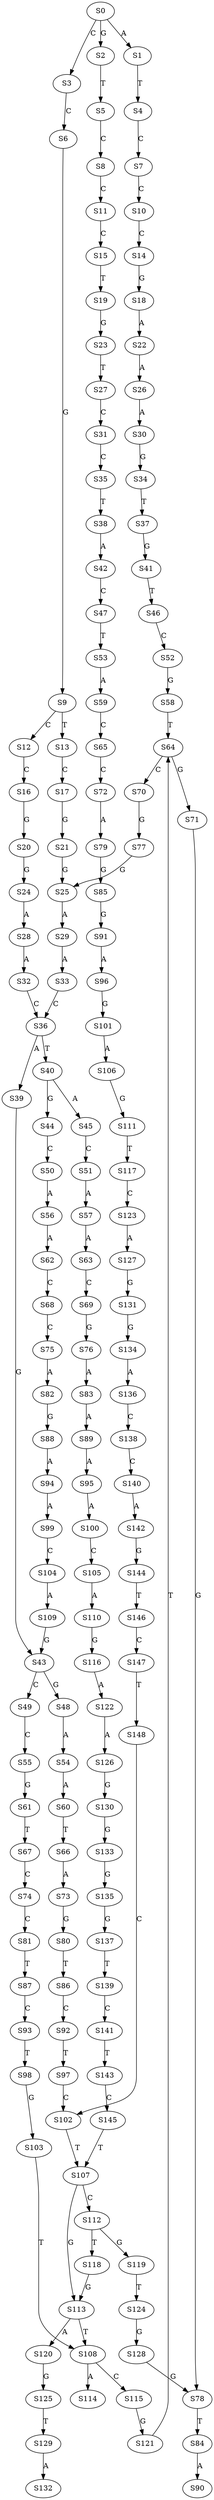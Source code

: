 strict digraph  {
	S0 -> S1 [ label = A ];
	S0 -> S2 [ label = G ];
	S0 -> S3 [ label = C ];
	S1 -> S4 [ label = T ];
	S2 -> S5 [ label = T ];
	S3 -> S6 [ label = C ];
	S4 -> S7 [ label = C ];
	S5 -> S8 [ label = C ];
	S6 -> S9 [ label = G ];
	S7 -> S10 [ label = C ];
	S8 -> S11 [ label = C ];
	S9 -> S12 [ label = C ];
	S9 -> S13 [ label = T ];
	S10 -> S14 [ label = C ];
	S11 -> S15 [ label = C ];
	S12 -> S16 [ label = C ];
	S13 -> S17 [ label = C ];
	S14 -> S18 [ label = G ];
	S15 -> S19 [ label = T ];
	S16 -> S20 [ label = G ];
	S17 -> S21 [ label = G ];
	S18 -> S22 [ label = A ];
	S19 -> S23 [ label = G ];
	S20 -> S24 [ label = G ];
	S21 -> S25 [ label = G ];
	S22 -> S26 [ label = A ];
	S23 -> S27 [ label = T ];
	S24 -> S28 [ label = A ];
	S25 -> S29 [ label = A ];
	S26 -> S30 [ label = A ];
	S27 -> S31 [ label = C ];
	S28 -> S32 [ label = A ];
	S29 -> S33 [ label = A ];
	S30 -> S34 [ label = G ];
	S31 -> S35 [ label = C ];
	S32 -> S36 [ label = C ];
	S33 -> S36 [ label = C ];
	S34 -> S37 [ label = T ];
	S35 -> S38 [ label = T ];
	S36 -> S39 [ label = A ];
	S36 -> S40 [ label = T ];
	S37 -> S41 [ label = G ];
	S38 -> S42 [ label = A ];
	S39 -> S43 [ label = G ];
	S40 -> S44 [ label = G ];
	S40 -> S45 [ label = A ];
	S41 -> S46 [ label = T ];
	S42 -> S47 [ label = C ];
	S43 -> S48 [ label = G ];
	S43 -> S49 [ label = C ];
	S44 -> S50 [ label = C ];
	S45 -> S51 [ label = C ];
	S46 -> S52 [ label = C ];
	S47 -> S53 [ label = T ];
	S48 -> S54 [ label = A ];
	S49 -> S55 [ label = C ];
	S50 -> S56 [ label = A ];
	S51 -> S57 [ label = A ];
	S52 -> S58 [ label = G ];
	S53 -> S59 [ label = A ];
	S54 -> S60 [ label = A ];
	S55 -> S61 [ label = G ];
	S56 -> S62 [ label = A ];
	S57 -> S63 [ label = A ];
	S58 -> S64 [ label = T ];
	S59 -> S65 [ label = C ];
	S60 -> S66 [ label = T ];
	S61 -> S67 [ label = T ];
	S62 -> S68 [ label = C ];
	S63 -> S69 [ label = C ];
	S64 -> S70 [ label = C ];
	S64 -> S71 [ label = G ];
	S65 -> S72 [ label = C ];
	S66 -> S73 [ label = A ];
	S67 -> S74 [ label = C ];
	S68 -> S75 [ label = C ];
	S69 -> S76 [ label = G ];
	S70 -> S77 [ label = G ];
	S71 -> S78 [ label = G ];
	S72 -> S79 [ label = A ];
	S73 -> S80 [ label = G ];
	S74 -> S81 [ label = C ];
	S75 -> S82 [ label = A ];
	S76 -> S83 [ label = A ];
	S77 -> S25 [ label = G ];
	S78 -> S84 [ label = T ];
	S79 -> S85 [ label = G ];
	S80 -> S86 [ label = T ];
	S81 -> S87 [ label = T ];
	S82 -> S88 [ label = G ];
	S83 -> S89 [ label = A ];
	S84 -> S90 [ label = A ];
	S85 -> S91 [ label = G ];
	S86 -> S92 [ label = C ];
	S87 -> S93 [ label = C ];
	S88 -> S94 [ label = A ];
	S89 -> S95 [ label = A ];
	S91 -> S96 [ label = A ];
	S92 -> S97 [ label = T ];
	S93 -> S98 [ label = T ];
	S94 -> S99 [ label = A ];
	S95 -> S100 [ label = A ];
	S96 -> S101 [ label = G ];
	S97 -> S102 [ label = C ];
	S98 -> S103 [ label = G ];
	S99 -> S104 [ label = C ];
	S100 -> S105 [ label = C ];
	S101 -> S106 [ label = A ];
	S102 -> S107 [ label = T ];
	S103 -> S108 [ label = T ];
	S104 -> S109 [ label = A ];
	S105 -> S110 [ label = A ];
	S106 -> S111 [ label = G ];
	S107 -> S112 [ label = C ];
	S107 -> S113 [ label = G ];
	S108 -> S114 [ label = A ];
	S108 -> S115 [ label = C ];
	S109 -> S43 [ label = G ];
	S110 -> S116 [ label = G ];
	S111 -> S117 [ label = T ];
	S112 -> S118 [ label = T ];
	S112 -> S119 [ label = G ];
	S113 -> S120 [ label = A ];
	S113 -> S108 [ label = T ];
	S115 -> S121 [ label = G ];
	S116 -> S122 [ label = A ];
	S117 -> S123 [ label = C ];
	S118 -> S113 [ label = G ];
	S119 -> S124 [ label = T ];
	S120 -> S125 [ label = G ];
	S121 -> S64 [ label = T ];
	S122 -> S126 [ label = A ];
	S123 -> S127 [ label = A ];
	S124 -> S128 [ label = G ];
	S125 -> S129 [ label = T ];
	S126 -> S130 [ label = G ];
	S127 -> S131 [ label = G ];
	S128 -> S78 [ label = G ];
	S129 -> S132 [ label = A ];
	S130 -> S133 [ label = G ];
	S131 -> S134 [ label = G ];
	S133 -> S135 [ label = G ];
	S134 -> S136 [ label = A ];
	S135 -> S137 [ label = G ];
	S136 -> S138 [ label = C ];
	S137 -> S139 [ label = T ];
	S138 -> S140 [ label = C ];
	S139 -> S141 [ label = C ];
	S140 -> S142 [ label = A ];
	S141 -> S143 [ label = T ];
	S142 -> S144 [ label = G ];
	S143 -> S145 [ label = C ];
	S144 -> S146 [ label = T ];
	S145 -> S107 [ label = T ];
	S146 -> S147 [ label = C ];
	S147 -> S148 [ label = T ];
	S148 -> S102 [ label = C ];
}
